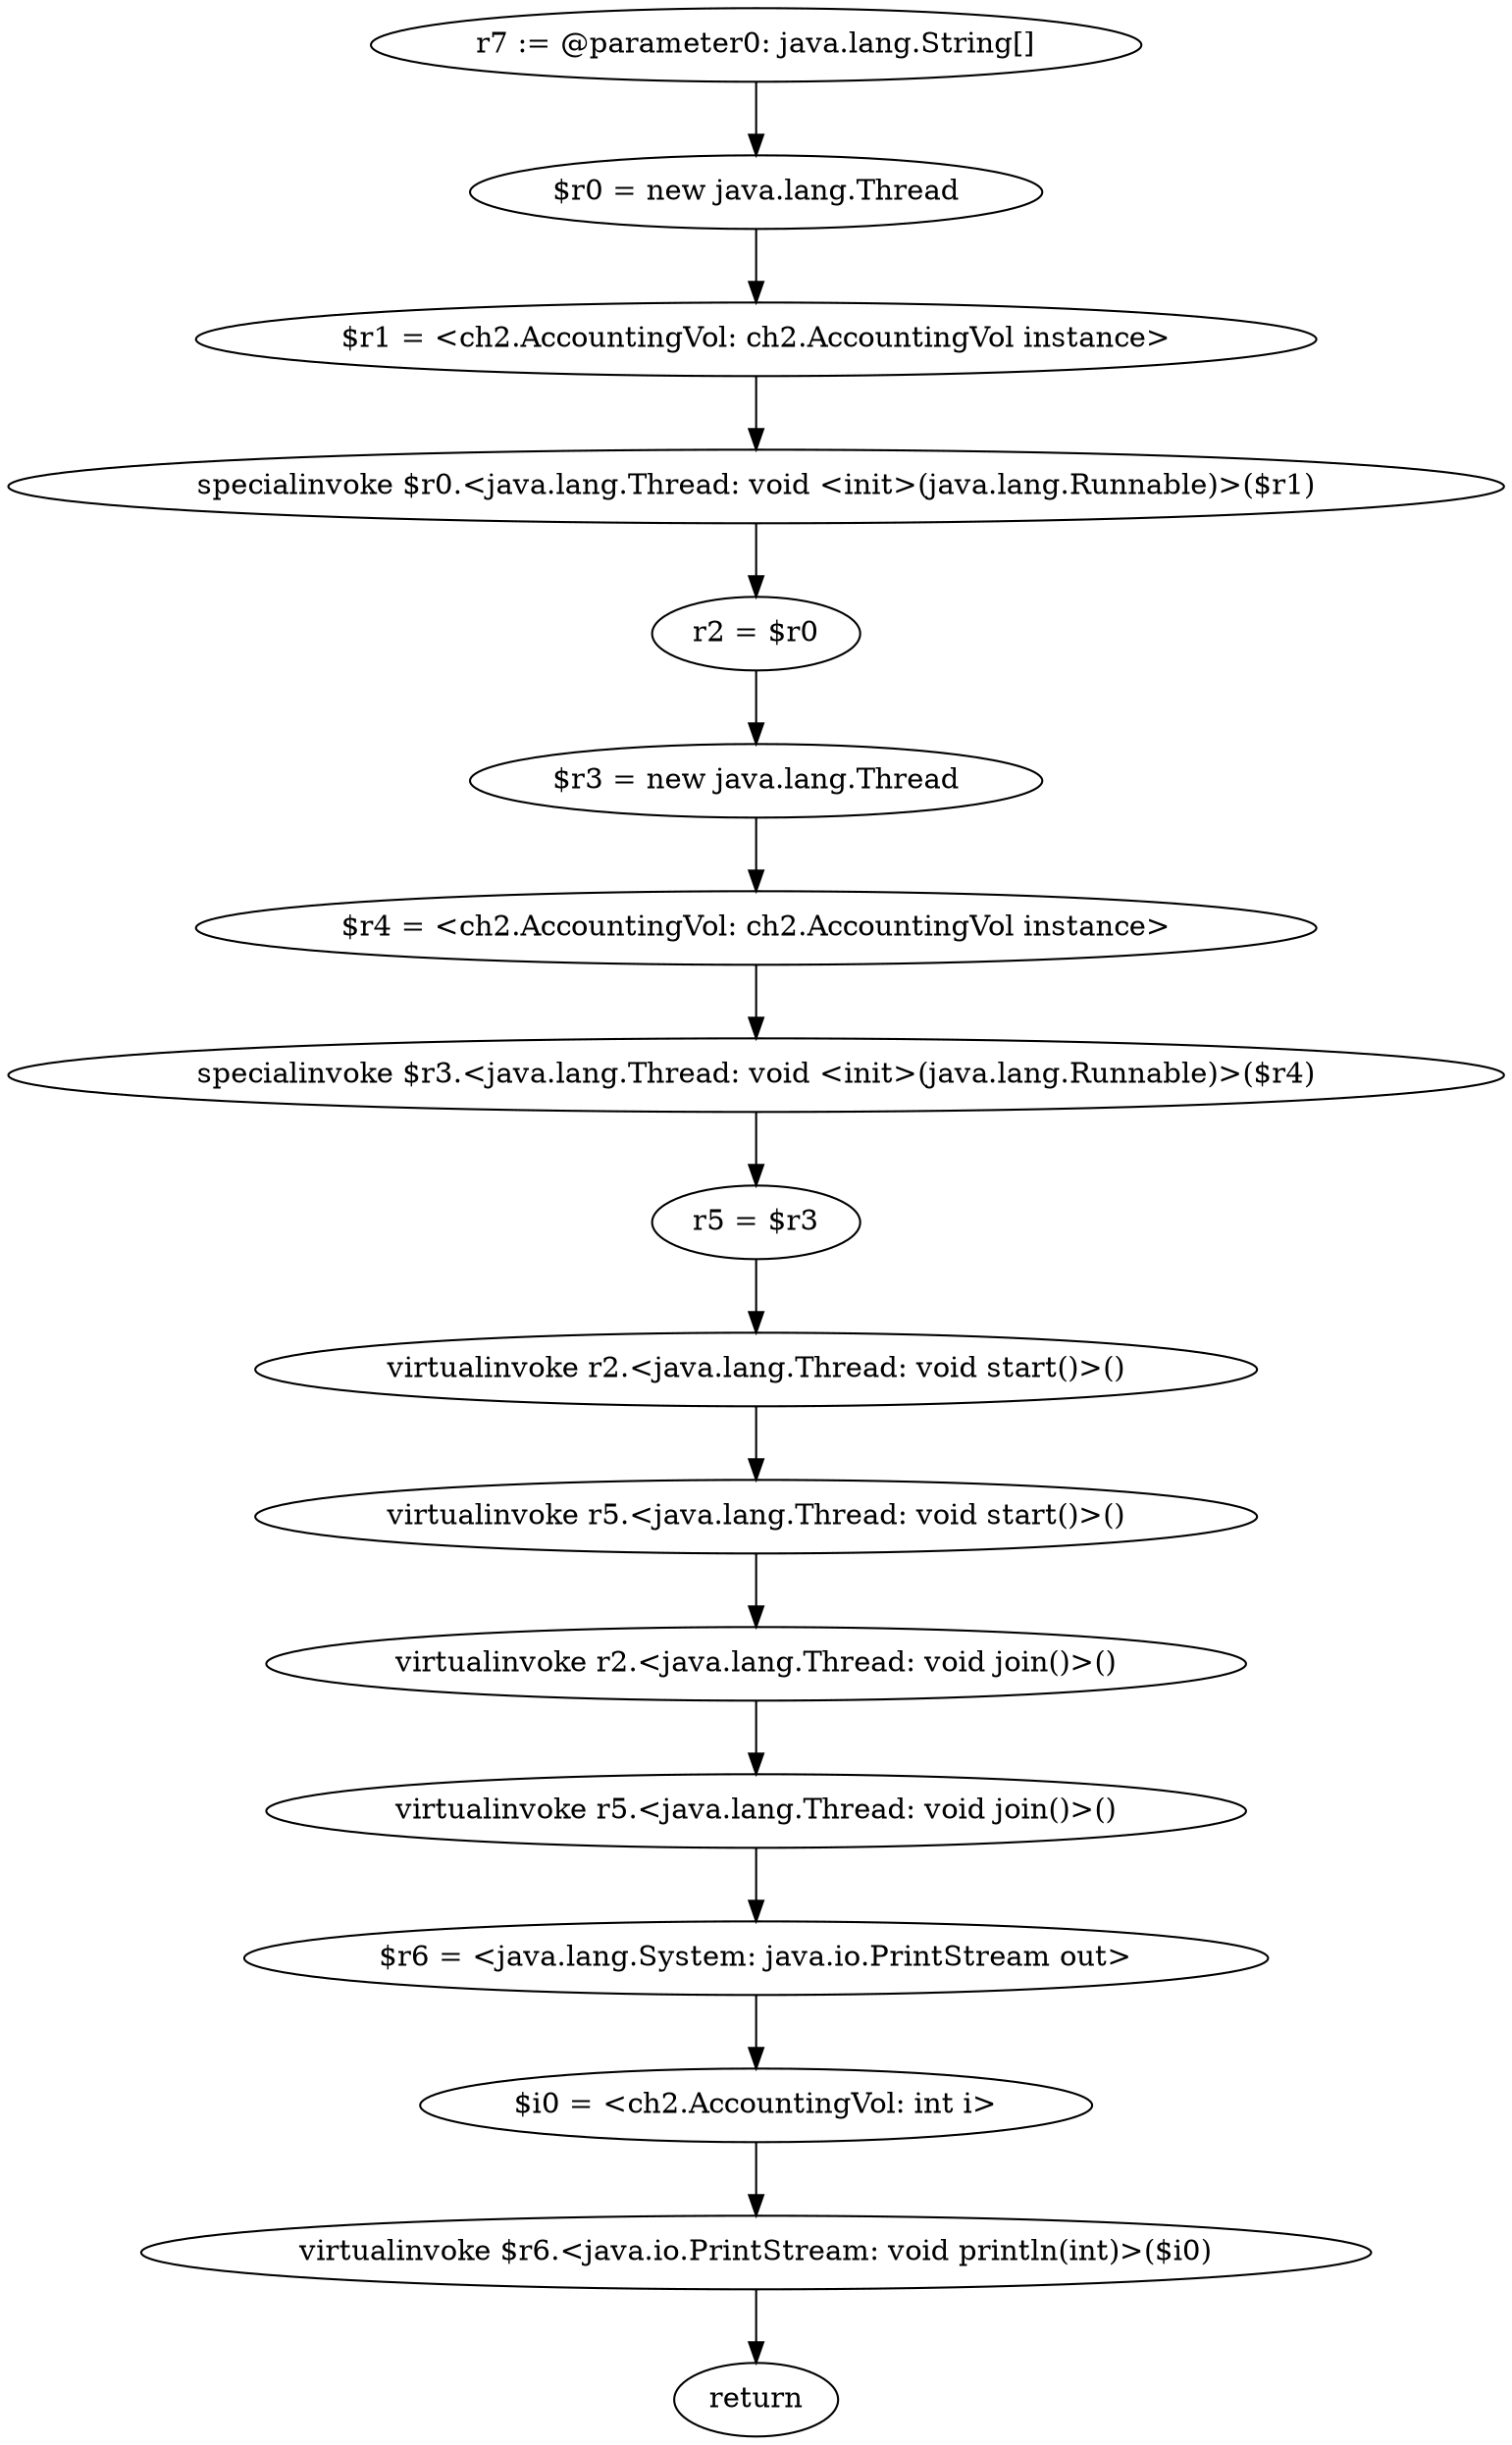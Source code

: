 digraph "unitGraph" {
    "r7 := @parameter0: java.lang.String[]"
    "$r0 = new java.lang.Thread"
    "$r1 = <ch2.AccountingVol: ch2.AccountingVol instance>"
    "specialinvoke $r0.<java.lang.Thread: void <init>(java.lang.Runnable)>($r1)"
    "r2 = $r0"
    "$r3 = new java.lang.Thread"
    "$r4 = <ch2.AccountingVol: ch2.AccountingVol instance>"
    "specialinvoke $r3.<java.lang.Thread: void <init>(java.lang.Runnable)>($r4)"
    "r5 = $r3"
    "virtualinvoke r2.<java.lang.Thread: void start()>()"
    "virtualinvoke r5.<java.lang.Thread: void start()>()"
    "virtualinvoke r2.<java.lang.Thread: void join()>()"
    "virtualinvoke r5.<java.lang.Thread: void join()>()"
    "$r6 = <java.lang.System: java.io.PrintStream out>"
    "$i0 = <ch2.AccountingVol: int i>"
    "virtualinvoke $r6.<java.io.PrintStream: void println(int)>($i0)"
    "return"
    "r7 := @parameter0: java.lang.String[]"->"$r0 = new java.lang.Thread";
    "$r0 = new java.lang.Thread"->"$r1 = <ch2.AccountingVol: ch2.AccountingVol instance>";
    "$r1 = <ch2.AccountingVol: ch2.AccountingVol instance>"->"specialinvoke $r0.<java.lang.Thread: void <init>(java.lang.Runnable)>($r1)";
    "specialinvoke $r0.<java.lang.Thread: void <init>(java.lang.Runnable)>($r1)"->"r2 = $r0";
    "r2 = $r0"->"$r3 = new java.lang.Thread";
    "$r3 = new java.lang.Thread"->"$r4 = <ch2.AccountingVol: ch2.AccountingVol instance>";
    "$r4 = <ch2.AccountingVol: ch2.AccountingVol instance>"->"specialinvoke $r3.<java.lang.Thread: void <init>(java.lang.Runnable)>($r4)";
    "specialinvoke $r3.<java.lang.Thread: void <init>(java.lang.Runnable)>($r4)"->"r5 = $r3";
    "r5 = $r3"->"virtualinvoke r2.<java.lang.Thread: void start()>()";
    "virtualinvoke r2.<java.lang.Thread: void start()>()"->"virtualinvoke r5.<java.lang.Thread: void start()>()";
    "virtualinvoke r5.<java.lang.Thread: void start()>()"->"virtualinvoke r2.<java.lang.Thread: void join()>()";
    "virtualinvoke r2.<java.lang.Thread: void join()>()"->"virtualinvoke r5.<java.lang.Thread: void join()>()";
    "virtualinvoke r5.<java.lang.Thread: void join()>()"->"$r6 = <java.lang.System: java.io.PrintStream out>";
    "$r6 = <java.lang.System: java.io.PrintStream out>"->"$i0 = <ch2.AccountingVol: int i>";
    "$i0 = <ch2.AccountingVol: int i>"->"virtualinvoke $r6.<java.io.PrintStream: void println(int)>($i0)";
    "virtualinvoke $r6.<java.io.PrintStream: void println(int)>($i0)"->"return";
}
